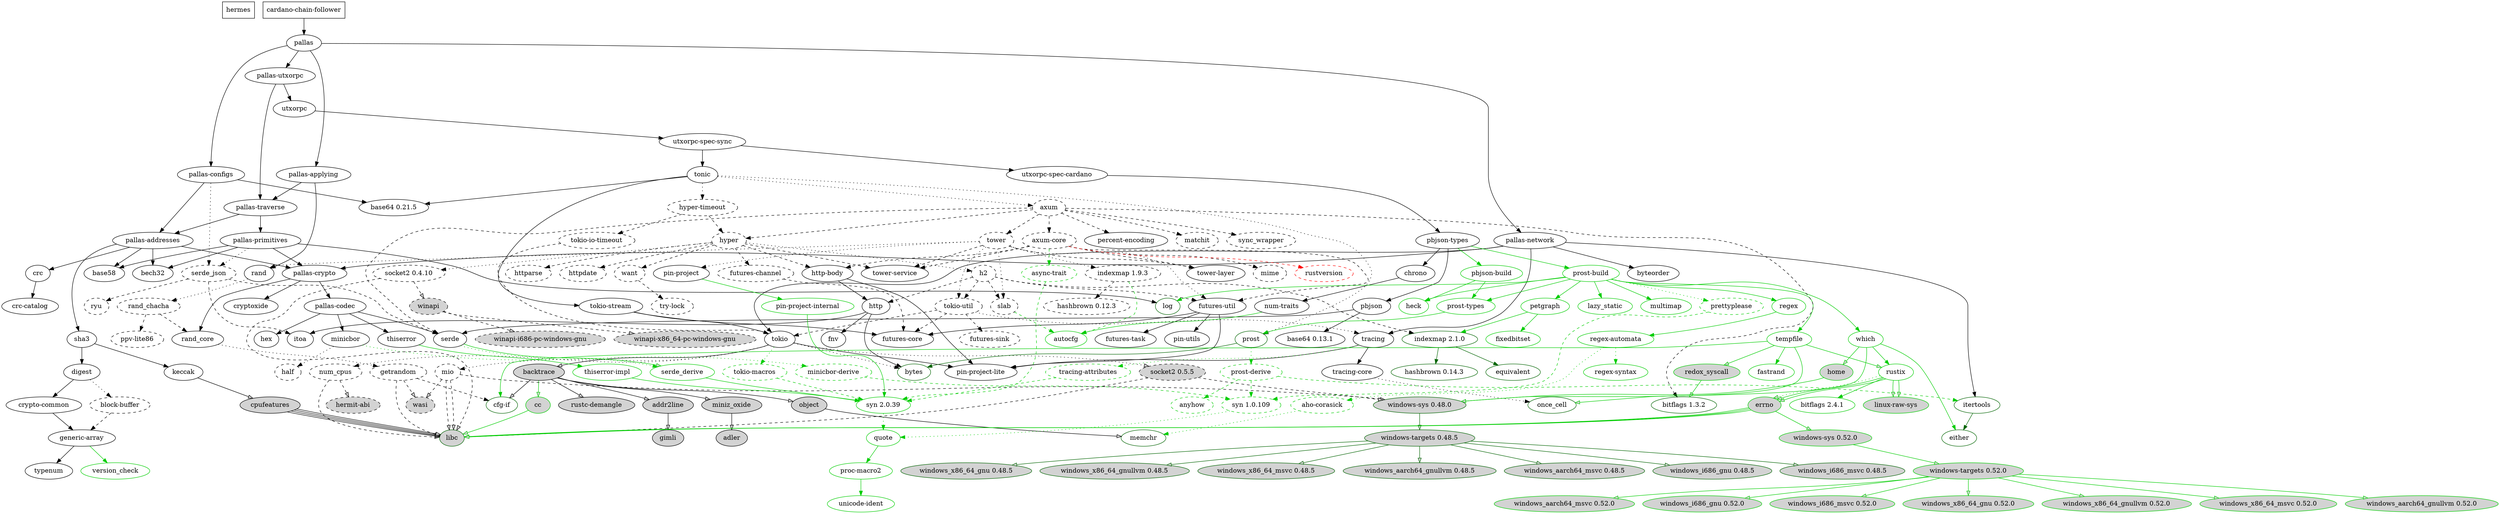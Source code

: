 digraph {
    0 [ label = "hermes" shape = box]
    1 [ label = "cardano-chain-follower" shape = box]
    2 [ label = "hex" ]
    3 [ label = "pallas" ]
    4 [ label = "tokio" ]
    5 [ label = "pallas-addresses" ]
    6 [ label = "pallas-applying" ]
    7 [ label = "pallas-codec" ]
    8 [ label = "pallas-configs" ]
    9 [ label = "pallas-crypto" ]
    10 [ label = "pallas-network" ]
    11 [ label = "pallas-primitives" ]
    12 [ label = "pallas-traverse" ]
    13 [ label = "pallas-utxorpc" ]
    14 [ label = "backtrace" style = filled, fillcolor = lightgrey]
    15 [ label = "bytes" color = darkgreen]
    16 [ label = "libc" color = darkgreen, style = filled, fillcolor = lightgrey]
    17 [ label = "mio" style = dashed]
    18 [ label = "num_cpus" style = dashed]
    19 [ label = "pin-project-lite" ]
    20 [ label = "socket2 0.5.5" style = "dashed,filled", fillcolor = lightgrey]
    21 [ label = "tokio-macros" color = green3, style = dashed]
    22 [ label = "windows-sys 0.48.0" color = darkgreen, style = filled, fillcolor = lightgrey]
    23 [ label = "base58" ]
    24 [ label = "bech32" ]
    25 [ label = "crc" ]
    26 [ label = "sha3" ]
    27 [ label = "thiserror" ]
    28 [ label = "rand" ]
    29 [ label = "minicbor" ]
    30 [ label = "serde" ]
    31 [ label = "base64 0.21.5" ]
    32 [ label = "serde_json" style = dashed]
    33 [ label = "cryptoxide" ]
    34 [ label = "rand_core" ]
    35 [ label = "byteorder" ]
    36 [ label = "itertools" color = darkgreen]
    37 [ label = "tracing" ]
    38 [ label = "log" color = darkgreen]
    39 [ label = "utxorpc" ]
    40 [ label = "addr2line" style = filled, fillcolor = lightgrey]
    41 [ label = "cc" color = green3, style = filled, fillcolor = lightgrey]
    42 [ label = "cfg-if" color = darkgreen]
    43 [ label = "miniz_oxide" style = filled, fillcolor = lightgrey]
    44 [ label = "object" style = filled, fillcolor = lightgrey]
    45 [ label = "rustc-demangle" style = filled, fillcolor = lightgrey]
    46 [ label = "wasi" style = "dashed,filled", fillcolor = lightgrey]
    47 [ label = "hermit-abi" style = "dashed,filled", fillcolor = lightgrey]
    48 [ label = "proc-macro2" color = green3]
    49 [ label = "quote" color = green3]
    50 [ label = "syn 2.0.39" color = green3]
    51 [ label = "windows-targets 0.48.5" color = darkgreen, style = filled, fillcolor = lightgrey]
    52 [ label = "crc-catalog" ]
    53 [ label = "digest" ]
    54 [ label = "keccak" ]
    55 [ label = "thiserror-impl" color = green3]
    56 [ label = "rand_chacha" style = dashed]
    57 [ label = "half" style = dashed]
    58 [ label = "minicbor-derive" color = green3, style = dashed]
    59 [ label = "serde_derive" color = green3]
    60 [ label = "itoa" ]
    61 [ label = "ryu" style = dashed]
    62 [ label = "getrandom" style = dashed]
    63 [ label = "either" color = darkgreen]
    64 [ label = "tracing-attributes" color = green3, style = dashed]
    65 [ label = "tracing-core" ]
    66 [ label = "utxorpc-spec-cardano" ]
    67 [ label = "utxorpc-spec-sync" ]
    68 [ label = "gimli" style = filled, fillcolor = lightgrey]
    69 [ label = "adler" style = filled, fillcolor = lightgrey]
    70 [ label = "memchr" color = darkgreen]
    71 [ label = "unicode-ident" color = green3]
    72 [ label = "windows_aarch64_gnullvm 0.48.5" color = darkgreen, style = filled, fillcolor = lightgrey]
    73 [ label = "windows_aarch64_msvc 0.48.5" color = darkgreen, style = filled, fillcolor = lightgrey]
    74 [ label = "windows_i686_gnu 0.48.5" color = darkgreen, style = filled, fillcolor = lightgrey]
    75 [ label = "windows_i686_msvc 0.48.5" color = darkgreen, style = filled, fillcolor = lightgrey]
    76 [ label = "windows_x86_64_gnu 0.48.5" color = darkgreen, style = filled, fillcolor = lightgrey]
    77 [ label = "windows_x86_64_gnullvm 0.48.5" color = darkgreen, style = filled, fillcolor = lightgrey]
    78 [ label = "windows_x86_64_msvc 0.48.5" color = darkgreen, style = filled, fillcolor = lightgrey]
    79 [ label = "block-buffer" style = dashed]
    80 [ label = "crypto-common" ]
    81 [ label = "cpufeatures" style = filled, fillcolor = lightgrey]
    82 [ label = "ppv-lite86" style = dashed]
    83 [ label = "syn 1.0.109" color = green3, style = dashed]
    84 [ label = "once_cell" color = darkgreen]
    85 [ label = "pbjson" ]
    86 [ label = "pbjson-types" ]
    87 [ label = "prost" color = darkgreen]
    88 [ label = "tonic" ]
    89 [ label = "generic-array" ]
    90 [ label = "typenum" ]
    91 [ label = "base64 0.13.1" ]
    92 [ label = "chrono" ]
    93 [ label = "pbjson-build" color = green3]
    94 [ label = "prost-build" color = green3]
    95 [ label = "prost-derive" color = green3, style = dashed]
    96 [ label = "async-trait" color = green3, style = dashed]
    97 [ label = "axum" style = dashed]
    98 [ label = "futures-core" ]
    99 [ label = "futures-util" ]
    100 [ label = "h2" style = dashed]
    101 [ label = "http" ]
    102 [ label = "http-body" ]
    103 [ label = "hyper" style = dashed]
    104 [ label = "hyper-timeout" style = dashed]
    105 [ label = "percent-encoding" ]
    106 [ label = "pin-project" ]
    107 [ label = "tokio-stream" ]
    108 [ label = "tower" style = dashed]
    109 [ label = "tower-layer" ]
    110 [ label = "tower-service" ]
    111 [ label = "version_check" color = green3]
    112 [ label = "num-traits" ]
    113 [ label = "heck" color = green3]
    114 [ label = "prost-types" color = green3]
    115 [ label = "lazy_static" color = green3]
    116 [ label = "multimap" color = green3]
    117 [ label = "petgraph" color = green3]
    118 [ label = "prettyplease" color = green3, style = dashed]
    119 [ label = "regex" color = green3]
    120 [ label = "tempfile" color = green3]
    121 [ label = "which" color = green3]
    122 [ label = "anyhow" color = green3, style = dashed]
    123 [ label = "axum-core" style = dashed]
    124 [ label = "bitflags 1.3.2" color = darkgreen]
    125 [ label = "matchit" style = dashed]
    126 [ label = "mime" style = dashed]
    127 [ label = "rustversion" color = red, style = dashed]
    128 [ label = "sync_wrapper" style = dashed]
    129 [ label = "futures-task" ]
    130 [ label = "pin-utils" ]
    131 [ label = "fnv" ]
    132 [ label = "futures-sink" style = dashed]
    133 [ label = "indexmap 2.1.0" color = darkgreen]
    134 [ label = "slab" style = dashed]
    135 [ label = "tokio-util" style = dashed]
    136 [ label = "futures-channel" style = dashed]
    137 [ label = "httparse" style = dashed]
    138 [ label = "httpdate" style = dashed]
    139 [ label = "socket2 0.4.10" style = dashed]
    140 [ label = "want" style = dashed]
    141 [ label = "tokio-io-timeout" style = dashed]
    142 [ label = "pin-project-internal" color = green3]
    143 [ label = "indexmap 1.9.3" style = dashed]
    144 [ label = "autocfg" color = green3]
    145 [ label = "fixedbitset" color = green3]
    146 [ label = "aho-corasick" color = green3, style = dashed]
    147 [ label = "regex-automata" color = green3]
    148 [ label = "regex-syntax" color = green3]
    149 [ label = "fastrand" color = green3]
    150 [ label = "redox_syscall" color = green3, style = filled, fillcolor = lightgrey]
    151 [ label = "rustix" color = green3]
    152 [ label = "home" color = green3, style = filled, fillcolor = lightgrey]
    153 [ label = "equivalent" color = darkgreen]
    154 [ label = "hashbrown 0.14.3" color = darkgreen]
    155 [ label = "winapi" style = "dashed,filled", fillcolor = lightgrey]
    156 [ label = "try-lock" style = dashed]
    157 [ label = "hashbrown 0.12.3" style = dashed]
    158 [ label = "bitflags 2.4.1" color = green3]
    159 [ label = "errno" color = green3, style = filled, fillcolor = lightgrey]
    160 [ label = "linux-raw-sys" color = green3, style = filled, fillcolor = lightgrey]
    161 [ label = "windows-sys 0.52.0" color = green3, style = filled, fillcolor = lightgrey]
    162 [ label = "winapi-i686-pc-windows-gnu" style = "dashed,filled", fillcolor = lightgrey]
    163 [ label = "winapi-x86_64-pc-windows-gnu" style = "dashed,filled", fillcolor = lightgrey]
    164 [ label = "windows-targets 0.52.0" color = green3, style = filled, fillcolor = lightgrey]
    165 [ label = "windows_aarch64_gnullvm 0.52.0" color = green3, style = filled, fillcolor = lightgrey]
    166 [ label = "windows_aarch64_msvc 0.52.0" color = green3, style = filled, fillcolor = lightgrey]
    167 [ label = "windows_i686_gnu 0.52.0" color = green3, style = filled, fillcolor = lightgrey]
    168 [ label = "windows_i686_msvc 0.52.0" color = green3, style = filled, fillcolor = lightgrey]
    169 [ label = "windows_x86_64_gnu 0.52.0" color = green3, style = filled, fillcolor = lightgrey]
    170 [ label = "windows_x86_64_gnullvm 0.52.0" color = green3, style = filled, fillcolor = lightgrey]
    171 [ label = "windows_x86_64_msvc 0.52.0" color = green3, style = filled, fillcolor = lightgrey]
    1 -> 3 [ ]
    3 -> 6 [ ]
    3 -> 8 [ ]
    3 -> 10 [ ]
    3 -> 13 [ ]
    4 -> 14 [ arrowType = empty, fillcolor = lightgrey]
    4 -> 15 [ style = dotted]
    4 -> 17 [ style = dotted]
    4 -> 18 [ style = dotted]
    4 -> 19 [ ]
    4 -> 20 [ arrowType = empty, fillcolor = lightgrey, style = dotted]
    4 -> 21 [ color = green3, style = dotted]
    5 -> 23 [ ]
    5 -> 24 [ ]
    5 -> 25 [ ]
    5 -> 9 [ ]
    5 -> 26 [ ]
    6 -> 12 [ ]
    6 -> 28 [ ]
    7 -> 2 [ ]
    7 -> 29 [ ]
    7 -> 30 [ ]
    7 -> 27 [ ]
    8 -> 31 [ ]
    8 -> 5 [ ]
    8 -> 32 [ style = dotted]
    9 -> 33 [ ]
    9 -> 7 [ ]
    9 -> 34 [ ]
    10 -> 35 [ ]
    10 -> 36 [ ]
    10 -> 9 [ ]
    10 -> 4 [ ]
    10 -> 37 [ ]
    11 -> 23 [ ]
    11 -> 24 [ ]
    11 -> 38 [ ]
    11 -> 9 [ ]
    11 -> 32 [ style = dotted]
    12 -> 5 [ ]
    12 -> 11 [ ]
    13 -> 12 [ ]
    13 -> 39 [ ]
    14 -> 40 [ arrowType = empty, fillcolor = lightgrey]
    14 -> 41 [ color = green3, arrowType = empty, fillcolor = lightgrey]
    14 -> 42 [ arrowType = empty, fillcolor = lightgrey]
    14 -> 43 [ arrowType = empty, fillcolor = lightgrey]
    14 -> 44 [ arrowType = empty, fillcolor = lightgrey]
    14 -> 45 [ arrowType = empty, fillcolor = lightgrey]
    17 -> 16 [ arrowType = empty, fillcolor = lightgrey, style = dashed]
    17 -> 16 [ arrowType = empty, fillcolor = lightgrey, style = dashed]
    17 -> 46 [ arrowType = empty, fillcolor = lightgrey, style = dashed]
    17 -> 22 [ arrowType = empty, fillcolor = lightgrey, style = dashed]
    18 -> 47 [ arrowType = empty, fillcolor = lightgrey, style = dashed]
    18 -> 16 [ arrowType = empty, fillcolor = lightgrey, style = dashed]
    20 -> 16 [ arrowType = empty, fillcolor = lightgrey, style = dashed]
    20 -> 22 [ arrowType = empty, fillcolor = lightgrey, style = dashed]
    21 -> 50 [ color = green3, style = dashed]
    22 -> 51 [ color = darkgreen, arrowType = empty, fillcolor = lightgrey]
    25 -> 52 [ ]
    26 -> 53 [ ]
    26 -> 54 [ ]
    27 -> 55 [ color = green3]
    28 -> 56 [ style = dotted]
    29 -> 57 [ style = dotted]
    29 -> 58 [ color = green3, style = dotted]
    30 -> 59 [ color = green3, style = dotted]
    30 -> 59 [ color = green3, arrowType = empty, fillcolor = lightgrey]
    32 -> 60 [ style = dashed]
    32 -> 61 [ style = dashed]
    32 -> 30 [ style = dashed]
    34 -> 62 [ style = dotted]
    36 -> 63 [ color = darkgreen]
    37 -> 19 [ ]
    37 -> 64 [ color = green3, style = dotted]
    37 -> 65 [ ]
    39 -> 67 [ ]
    40 -> 68 [ arrowType = empty, fillcolor = lightgrey]
    41 -> 16 [ color = green3, arrowType = empty, fillcolor = lightgrey]
    43 -> 69 [ arrowType = empty, fillcolor = lightgrey]
    44 -> 70 [ arrowType = empty, fillcolor = lightgrey]
    48 -> 71 [ color = green3]
    49 -> 48 [ color = green3]
    50 -> 49 [ color = green3, style = dotted]
    51 -> 72 [ color = darkgreen, arrowType = empty, fillcolor = lightgrey]
    51 -> 73 [ color = darkgreen, arrowType = empty, fillcolor = lightgrey]
    51 -> 74 [ color = darkgreen, arrowType = empty, fillcolor = lightgrey]
    51 -> 75 [ color = darkgreen, arrowType = empty, fillcolor = lightgrey]
    51 -> 76 [ color = darkgreen, arrowType = empty, fillcolor = lightgrey]
    51 -> 77 [ color = darkgreen, arrowType = empty, fillcolor = lightgrey]
    51 -> 78 [ color = darkgreen, arrowType = empty, fillcolor = lightgrey]
    53 -> 79 [ style = dotted]
    53 -> 80 [ ]
    54 -> 81 [ arrowType = empty, fillcolor = lightgrey]
    55 -> 50 [ color = green3]
    56 -> 82 [ style = dashed]
    56 -> 34 [ style = dashed]
    58 -> 83 [ color = green3, style = dashed]
    59 -> 50 [ color = green3]
    62 -> 42 [ style = dashed]
    62 -> 16 [ arrowType = empty, fillcolor = lightgrey, style = dashed]
    62 -> 46 [ arrowType = empty, fillcolor = lightgrey, style = dashed]
    64 -> 50 [ color = green3, style = dashed]
    65 -> 84 [ style = dotted]
    66 -> 86 [ ]
    67 -> 88 [ ]
    67 -> 66 [ ]
    79 -> 89 [ style = dashed]
    80 -> 89 [ ]
    81 -> 16 [ arrowType = empty, fillcolor = lightgrey]
    81 -> 16 [ arrowType = empty, fillcolor = lightgrey]
    81 -> 16 [ arrowType = empty, fillcolor = lightgrey]
    81 -> 16 [ arrowType = empty, fillcolor = lightgrey]
    83 -> 49 [ color = green3, style = dotted]
    85 -> 91 [ ]
    85 -> 30 [ ]
    86 -> 92 [ ]
    86 -> 85 [ ]
    86 -> 93 [ color = green3]
    86 -> 94 [ color = green3]
    87 -> 15 [ color = darkgreen]
    87 -> 95 [ color = green3, style = dotted]
    88 -> 97 [ style = dotted]
    88 -> 31 [ ]
    88 -> 104 [ style = dotted]
    88 -> 87 [ style = dotted]
    88 -> 107 [ ]
    89 -> 90 [ ]
    89 -> 111 [ color = green3]
    92 -> 112 [ ]
    93 -> 113 [ color = green3]
    93 -> 114 [ color = green3]
    94 -> 113 [ color = green3]
    94 -> 115 [ color = green3]
    94 -> 38 [ color = green3]
    94 -> 116 [ color = green3]
    94 -> 117 [ color = green3]
    94 -> 118 [ color = green3, style = dotted]
    94 -> 114 [ color = green3]
    94 -> 119 [ color = green3]
    94 -> 120 [ color = green3]
    94 -> 121 [ color = green3]
    95 -> 122 [ color = green3, style = dashed]
    95 -> 36 [ color = green3, style = dashed]
    95 -> 83 [ color = green3, style = dashed]
    96 -> 50 [ color = green3, style = dashed]
    97 -> 123 [ style = dashed]
    97 -> 124 [ style = dashed]
    97 -> 103 [ style = dashed]
    97 -> 125 [ style = dashed]
    97 -> 105 [ style = dashed]
    97 -> 30 [ style = dashed]
    97 -> 128 [ style = dashed]
    97 -> 108 [ style = dashed]
    99 -> 98 [ ]
    99 -> 129 [ ]
    99 -> 19 [ ]
    99 -> 130 [ ]
    100 -> 99 [ style = dashed]
    100 -> 101 [ style = dashed]
    100 -> 133 [ style = dashed]
    100 -> 134 [ style = dashed]
    100 -> 135 [ style = dashed]
    101 -> 15 [ ]
    101 -> 131 [ ]
    101 -> 60 [ ]
    102 -> 101 [ ]
    102 -> 19 [ ]
    103 -> 136 [ style = dashed]
    103 -> 100 [ style = dotted]
    103 -> 102 [ style = dashed]
    103 -> 137 [ style = dashed]
    103 -> 138 [ style = dashed]
    103 -> 139 [ style = dotted]
    103 -> 110 [ style = dashed]
    103 -> 140 [ style = dashed]
    104 -> 103 [ style = dashed]
    104 -> 141 [ style = dashed]
    106 -> 142 [ color = green3]
    107 -> 98 [ ]
    107 -> 4 [ ]
    108 -> 99 [ style = dotted]
    108 -> 143 [ style = dotted]
    108 -> 106 [ style = dotted]
    108 -> 28 [ style = dotted]
    108 -> 134 [ style = dotted]
    108 -> 135 [ style = dotted]
    108 -> 109 [ style = dashed]
    108 -> 110 [ style = dashed]
    112 -> 144 [ color = green3]
    114 -> 87 [ color = green3]
    117 -> 145 [ color = green3]
    117 -> 133 [ color = green3]
    118 -> 83 [ color = green3, style = dashed]
    119 -> 147 [ color = green3]
    120 -> 42 [ color = green3]
    120 -> 149 [ color = green3]
    120 -> 150 [ color = green3, arrowType = empty, fillcolor = lightgrey]
    120 -> 151 [ color = green3, arrowType = empty, fillcolor = lightgrey]
    120 -> 22 [ color = green3, arrowType = empty, fillcolor = lightgrey]
    121 -> 63 [ color = green3]
    121 -> 152 [ color = green3, arrowType = empty, fillcolor = lightgrey]
    121 -> 84 [ color = green3, arrowType = empty, fillcolor = lightgrey]
    121 -> 151 [ color = green3]
    123 -> 96 [ color = green3, style = dashed]
    123 -> 99 [ style = dashed]
    123 -> 102 [ style = dashed]
    123 -> 126 [ style = dashed]
    123 -> 127 [ color = red, style = dashed]
    123 -> 109 [ style = dashed]
    123 -> 110 [ style = dashed]
    133 -> 153 [ color = darkgreen]
    133 -> 154 [ color = darkgreen]
    134 -> 144 [ color = green3, style = dashed]
    135 -> 98 [ style = dashed]
    135 -> 132 [ style = dashed]
    135 -> 4 [ style = dashed]
    135 -> 37 [ style = dotted]
    136 -> 98 [ style = dashed]
    139 -> 16 [ arrowType = empty, fillcolor = lightgrey, style = dashed]
    139 -> 155 [ arrowType = empty, fillcolor = lightgrey, style = dashed]
    140 -> 156 [ style = dashed]
    141 -> 4 [ style = dashed]
    142 -> 50 [ color = green3]
    143 -> 144 [ color = green3, style = dashed]
    143 -> 157 [ style = dashed]
    146 -> 70 [ color = green3, style = dotted]
    147 -> 146 [ color = green3, style = dotted]
    147 -> 148 [ color = green3, style = dotted]
    150 -> 124 [ color = green3, arrowType = empty, fillcolor = lightgrey]
    151 -> 158 [ color = green3]
    151 -> 159 [ color = green3, arrowType = empty, fillcolor = lightgrey, style = dotted]
    151 -> 159 [ color = green3, arrowType = empty, fillcolor = lightgrey]
    151 -> 159 [ color = green3, arrowType = empty, fillcolor = lightgrey]
    151 -> 160 [ color = green3, arrowType = empty, fillcolor = lightgrey]
    151 -> 160 [ color = green3, arrowType = empty, fillcolor = lightgrey]
    152 -> 22 [ color = green3, arrowType = empty, fillcolor = lightgrey]
    155 -> 162 [ arrowType = empty, fillcolor = lightgrey, style = dashed]
    155 -> 163 [ arrowType = empty, fillcolor = lightgrey, style = dashed]
    159 -> 16 [ color = green3, arrowType = empty, fillcolor = lightgrey]
    159 -> 16 [ color = green3, arrowType = empty, fillcolor = lightgrey]
    159 -> 16 [ color = green3, arrowType = empty, fillcolor = lightgrey]
    159 -> 161 [ color = green3, arrowType = empty, fillcolor = lightgrey]
    161 -> 164 [ color = green3, arrowType = empty, fillcolor = lightgrey]
    164 -> 165 [ color = green3, arrowType = empty, fillcolor = lightgrey]
    164 -> 166 [ color = green3, arrowType = empty, fillcolor = lightgrey]
    164 -> 167 [ color = green3, arrowType = empty, fillcolor = lightgrey]
    164 -> 168 [ color = green3, arrowType = empty, fillcolor = lightgrey]
    164 -> 169 [ color = green3, arrowType = empty, fillcolor = lightgrey]
    164 -> 170 [ color = green3, arrowType = empty, fillcolor = lightgrey]
    164 -> 171 [ color = green3, arrowType = empty, fillcolor = lightgrey]
}


